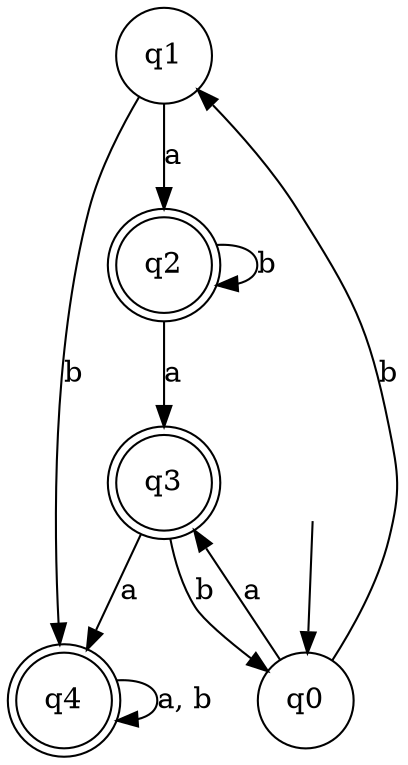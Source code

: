 digraph Automaton {

q1 [shape = circle];

q2 [shape = doublecircle];

q3 [shape = doublecircle];

q4 [shape = doublecircle];

_nil [style = invis];

q0 [shape = circle];

q3 -> q4 [label = "a"];

q0 -> q3 [label = "a"];

q3 -> q0 [label = "b"];

_nil -> q0;

q1 -> q2 [label = "a"];

q1 -> q4 [label = "b"];

q2 -> q3 [label = "a"];

q0 -> q1 [label = "b"];

q2 -> q2 [label = "b"];

q4 -> q4 [label = "a, b"];

}

